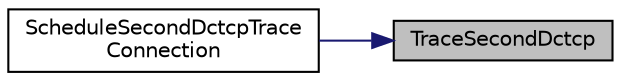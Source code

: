 digraph "TraceSecondDctcp"
{
 // LATEX_PDF_SIZE
  edge [fontname="Helvetica",fontsize="10",labelfontname="Helvetica",labelfontsize="10"];
  node [fontname="Helvetica",fontsize="10",shape=record];
  rankdir="RL";
  Node1 [label="TraceSecondDctcp",height=0.2,width=0.4,color="black", fillcolor="grey75", style="filled", fontcolor="black",tooltip=" "];
  Node1 -> Node2 [dir="back",color="midnightblue",fontsize="10",style="solid",fontname="Helvetica"];
  Node2 [label="ScheduleSecondDctcpTrace\lConnection",height=0.2,width=0.4,color="black", fillcolor="white", style="filled",URL="$tcp-validation_8cc.html#a079cfc328df19acccee83d81340bac3b",tooltip=" "];
}
